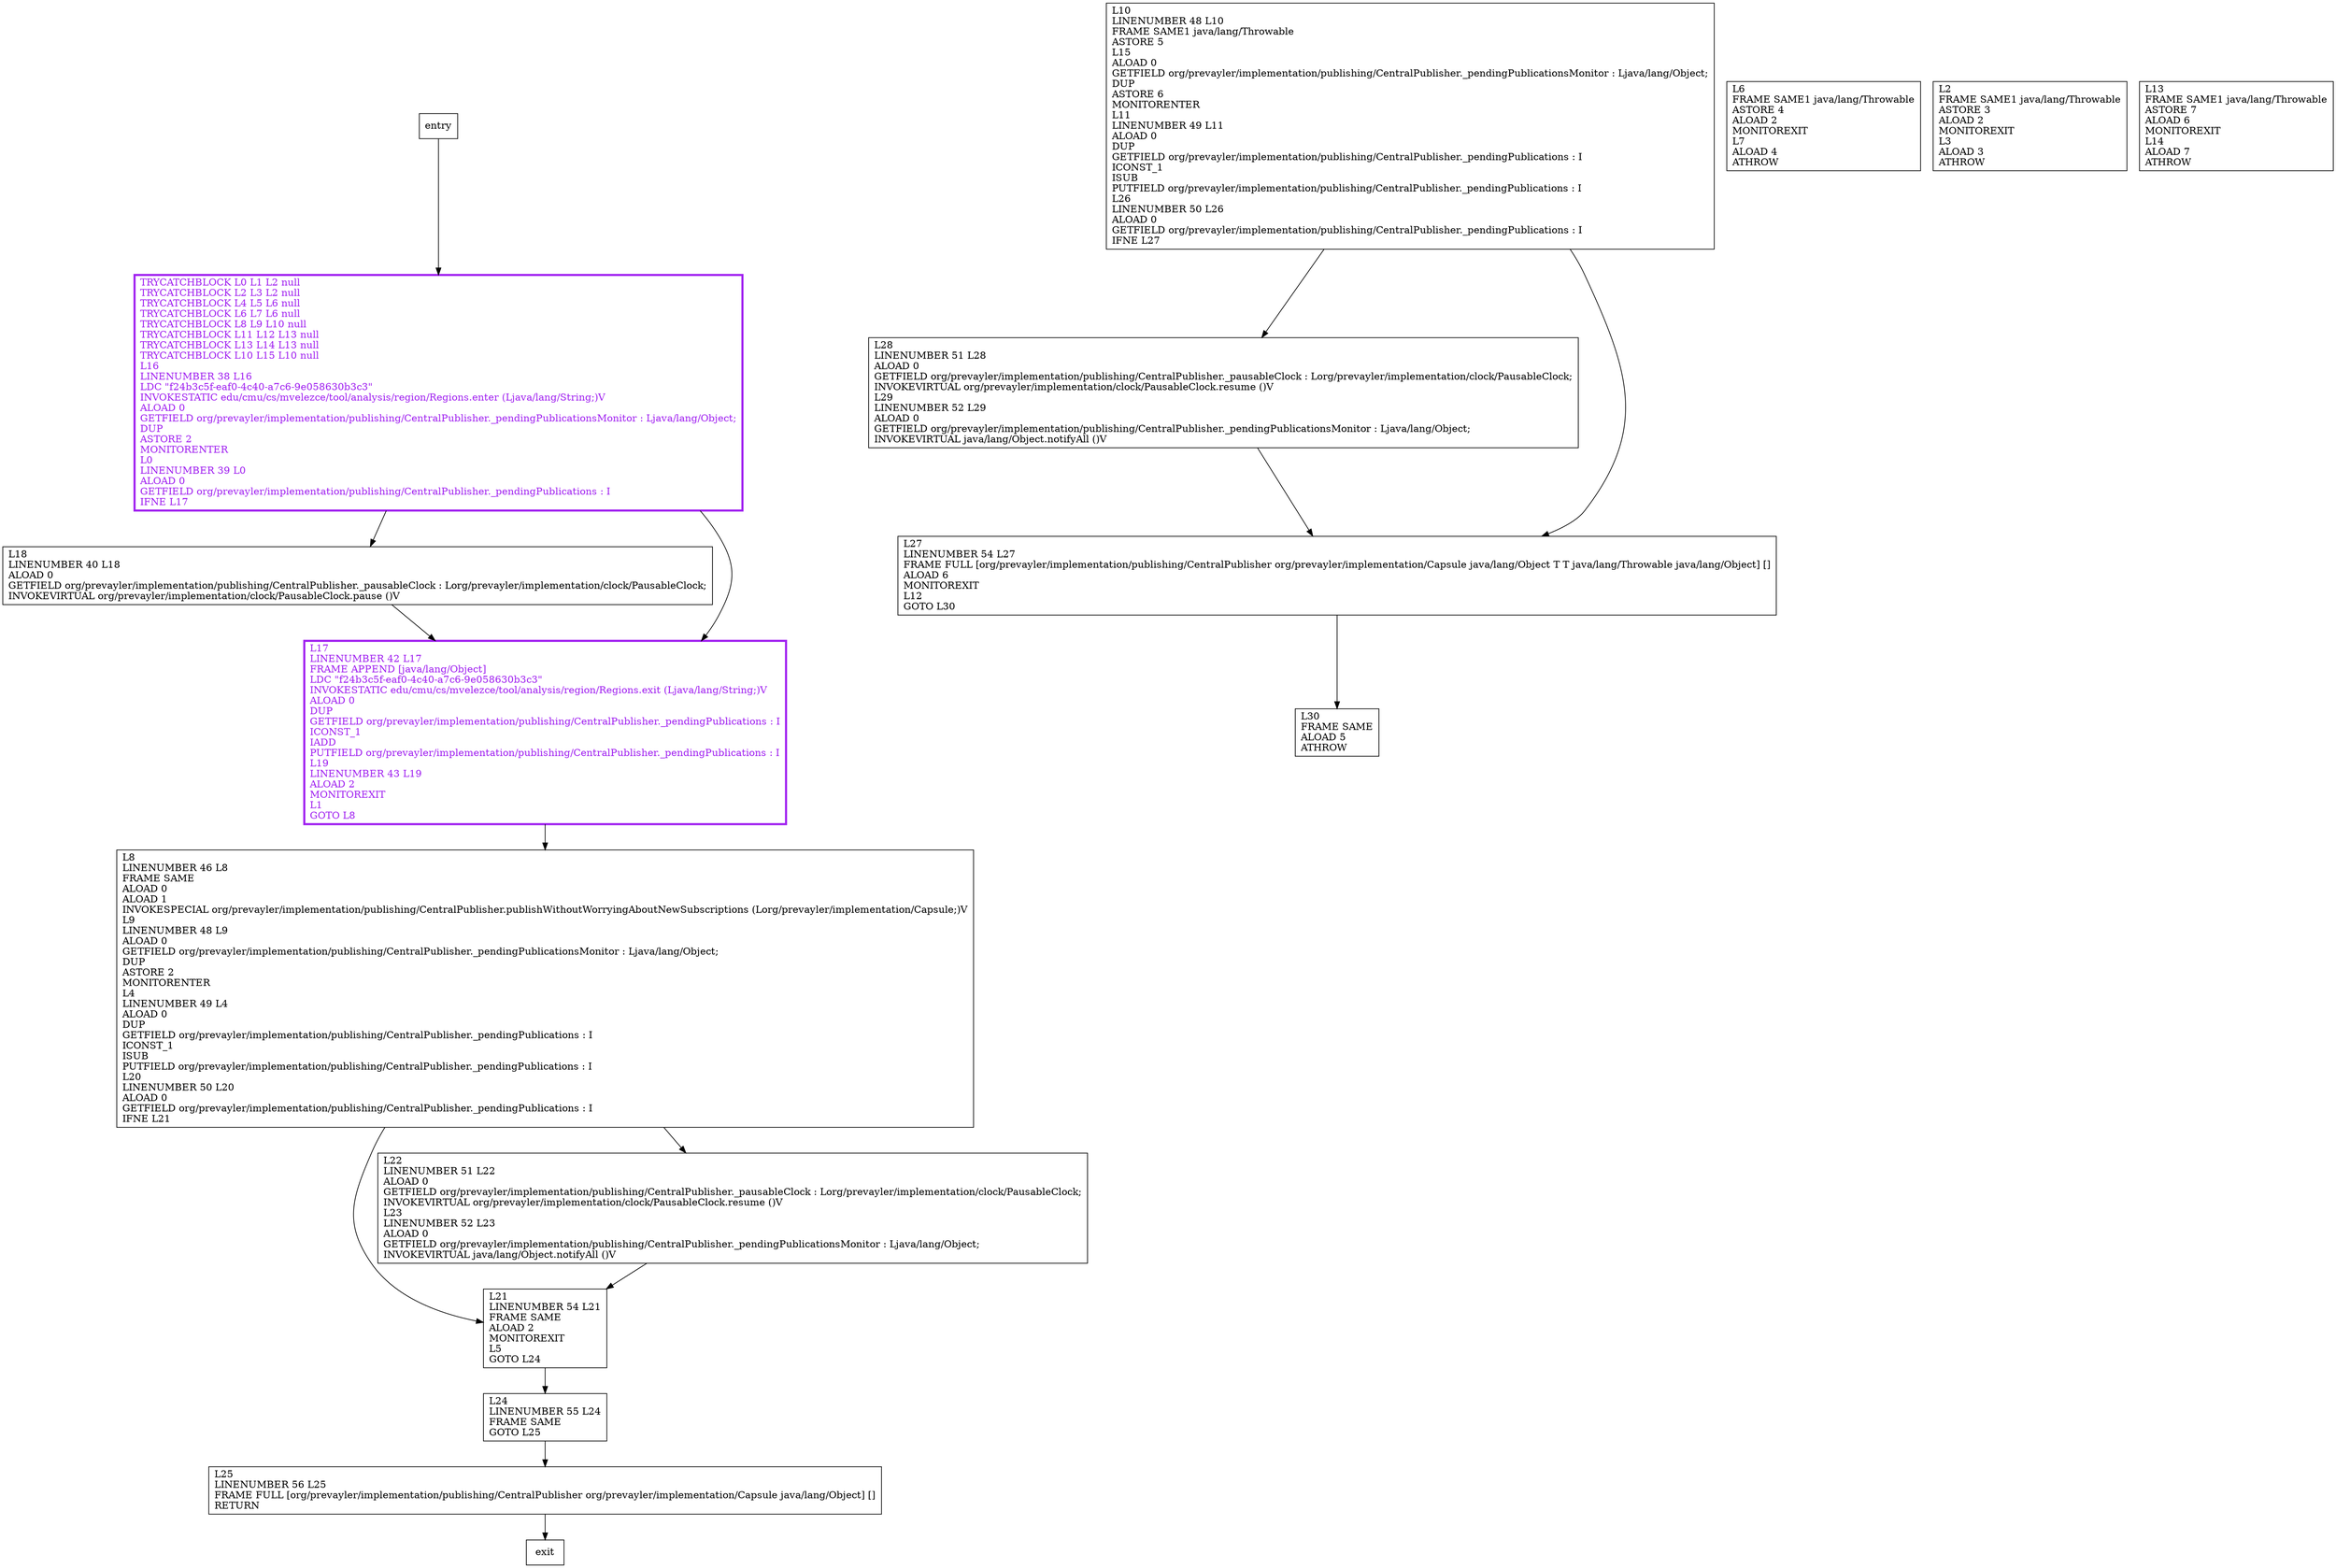 digraph publish {
node [shape=record];
1189803313 [label="L25\lLINENUMBER 56 L25\lFRAME FULL [org/prevayler/implementation/publishing/CentralPublisher org/prevayler/implementation/Capsule java/lang/Object] []\lRETURN\l"];
1547991427 [label="L10\lLINENUMBER 48 L10\lFRAME SAME1 java/lang/Throwable\lASTORE 5\lL15\lALOAD 0\lGETFIELD org/prevayler/implementation/publishing/CentralPublisher._pendingPublicationsMonitor : Ljava/lang/Object;\lDUP\lASTORE 6\lMONITORENTER\lL11\lLINENUMBER 49 L11\lALOAD 0\lDUP\lGETFIELD org/prevayler/implementation/publishing/CentralPublisher._pendingPublications : I\lICONST_1\lISUB\lPUTFIELD org/prevayler/implementation/publishing/CentralPublisher._pendingPublications : I\lL26\lLINENUMBER 50 L26\lALOAD 0\lGETFIELD org/prevayler/implementation/publishing/CentralPublisher._pendingPublications : I\lIFNE L27\l"];
499043082 [label="L18\lLINENUMBER 40 L18\lALOAD 0\lGETFIELD org/prevayler/implementation/publishing/CentralPublisher._pausableClock : Lorg/prevayler/implementation/clock/PausableClock;\lINVOKEVIRTUAL org/prevayler/implementation/clock/PausableClock.pause ()V\l"];
1061620042 [label="L24\lLINENUMBER 55 L24\lFRAME SAME\lGOTO L25\l"];
892019677 [label="L28\lLINENUMBER 51 L28\lALOAD 0\lGETFIELD org/prevayler/implementation/publishing/CentralPublisher._pausableClock : Lorg/prevayler/implementation/clock/PausableClock;\lINVOKEVIRTUAL org/prevayler/implementation/clock/PausableClock.resume ()V\lL29\lLINENUMBER 52 L29\lALOAD 0\lGETFIELD org/prevayler/implementation/publishing/CentralPublisher._pendingPublicationsMonitor : Ljava/lang/Object;\lINVOKEVIRTUAL java/lang/Object.notifyAll ()V\l"];
452045545 [label="L8\lLINENUMBER 46 L8\lFRAME SAME\lALOAD 0\lALOAD 1\lINVOKESPECIAL org/prevayler/implementation/publishing/CentralPublisher.publishWithoutWorryingAboutNewSubscriptions (Lorg/prevayler/implementation/Capsule;)V\lL9\lLINENUMBER 48 L9\lALOAD 0\lGETFIELD org/prevayler/implementation/publishing/CentralPublisher._pendingPublicationsMonitor : Ljava/lang/Object;\lDUP\lASTORE 2\lMONITORENTER\lL4\lLINENUMBER 49 L4\lALOAD 0\lDUP\lGETFIELD org/prevayler/implementation/publishing/CentralPublisher._pendingPublications : I\lICONST_1\lISUB\lPUTFIELD org/prevayler/implementation/publishing/CentralPublisher._pendingPublications : I\lL20\lLINENUMBER 50 L20\lALOAD 0\lGETFIELD org/prevayler/implementation/publishing/CentralPublisher._pendingPublications : I\lIFNE L21\l"];
957497429 [label="TRYCATCHBLOCK L0 L1 L2 null\lTRYCATCHBLOCK L2 L3 L2 null\lTRYCATCHBLOCK L4 L5 L6 null\lTRYCATCHBLOCK L6 L7 L6 null\lTRYCATCHBLOCK L8 L9 L10 null\lTRYCATCHBLOCK L11 L12 L13 null\lTRYCATCHBLOCK L13 L14 L13 null\lTRYCATCHBLOCK L10 L15 L10 null\lL16\lLINENUMBER 38 L16\lLDC \"f24b3c5f-eaf0-4c40-a7c6-9e058630b3c3\"\lINVOKESTATIC edu/cmu/cs/mvelezce/tool/analysis/region/Regions.enter (Ljava/lang/String;)V\lALOAD 0\lGETFIELD org/prevayler/implementation/publishing/CentralPublisher._pendingPublicationsMonitor : Ljava/lang/Object;\lDUP\lASTORE 2\lMONITORENTER\lL0\lLINENUMBER 39 L0\lALOAD 0\lGETFIELD org/prevayler/implementation/publishing/CentralPublisher._pendingPublications : I\lIFNE L17\l"];
566911291 [label="L17\lLINENUMBER 42 L17\lFRAME APPEND [java/lang/Object]\lLDC \"f24b3c5f-eaf0-4c40-a7c6-9e058630b3c3\"\lINVOKESTATIC edu/cmu/cs/mvelezce/tool/analysis/region/Regions.exit (Ljava/lang/String;)V\lALOAD 0\lDUP\lGETFIELD org/prevayler/implementation/publishing/CentralPublisher._pendingPublications : I\lICONST_1\lIADD\lPUTFIELD org/prevayler/implementation/publishing/CentralPublisher._pendingPublications : I\lL19\lLINENUMBER 43 L19\lALOAD 2\lMONITOREXIT\lL1\lGOTO L8\l"];
620301108 [label="L30\lFRAME SAME\lALOAD 5\lATHROW\l"];
1550208425 [label="L6\lFRAME SAME1 java/lang/Throwable\lASTORE 4\lALOAD 2\lMONITOREXIT\lL7\lALOAD 4\lATHROW\l"];
1132146097 [label="L21\lLINENUMBER 54 L21\lFRAME SAME\lALOAD 2\lMONITOREXIT\lL5\lGOTO L24\l"];
835342602 [label="L2\lFRAME SAME1 java/lang/Throwable\lASTORE 3\lALOAD 2\lMONITOREXIT\lL3\lALOAD 3\lATHROW\l"];
1531852312 [label="L27\lLINENUMBER 54 L27\lFRAME FULL [org/prevayler/implementation/publishing/CentralPublisher org/prevayler/implementation/Capsule java/lang/Object T T java/lang/Throwable java/lang/Object] []\lALOAD 6\lMONITOREXIT\lL12\lGOTO L30\l"];
1536091721 [label="L13\lFRAME SAME1 java/lang/Throwable\lASTORE 7\lALOAD 6\lMONITOREXIT\lL14\lALOAD 7\lATHROW\l"];
678844495 [label="L22\lLINENUMBER 51 L22\lALOAD 0\lGETFIELD org/prevayler/implementation/publishing/CentralPublisher._pausableClock : Lorg/prevayler/implementation/clock/PausableClock;\lINVOKEVIRTUAL org/prevayler/implementation/clock/PausableClock.resume ()V\lL23\lLINENUMBER 52 L23\lALOAD 0\lGETFIELD org/prevayler/implementation/publishing/CentralPublisher._pendingPublicationsMonitor : Ljava/lang/Object;\lINVOKEVIRTUAL java/lang/Object.notifyAll ()V\l"];
entry;
exit;
1189803313 -> exit;
1547991427 -> 892019677;
1547991427 -> 1531852312;
499043082 -> 566911291;
1061620042 -> 1189803313;
892019677 -> 1531852312;
452045545 -> 1132146097;
452045545 -> 678844495;
957497429 -> 499043082;
957497429 -> 566911291;
566911291 -> 452045545;
entry -> 957497429;
1132146097 -> 1061620042;
1531852312 -> 620301108;
678844495 -> 1132146097;
957497429[fontcolor="purple", penwidth=3, color="purple"];
566911291[fontcolor="purple", penwidth=3, color="purple"];
}
